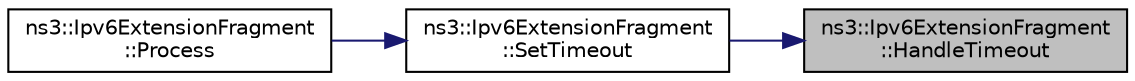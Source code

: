 digraph "ns3::Ipv6ExtensionFragment::HandleTimeout"
{
 // LATEX_PDF_SIZE
  edge [fontname="Helvetica",fontsize="10",labelfontname="Helvetica",labelfontsize="10"];
  node [fontname="Helvetica",fontsize="10",shape=record];
  rankdir="RL";
  Node1 [label="ns3::Ipv6ExtensionFragment\l::HandleTimeout",height=0.2,width=0.4,color="black", fillcolor="grey75", style="filled", fontcolor="black",tooltip="Handles a fragmented packet timeout."];
  Node1 -> Node2 [dir="back",color="midnightblue",fontsize="10",style="solid",fontname="Helvetica"];
  Node2 [label="ns3::Ipv6ExtensionFragment\l::SetTimeout",height=0.2,width=0.4,color="black", fillcolor="white", style="filled",URL="$classns3_1_1_ipv6_extension_fragment.html#ad86aafc57cd9d5ded155ceacf2c6ba3a",tooltip="Set a new timeout \"event\" for a fragmented packet."];
  Node2 -> Node3 [dir="back",color="midnightblue",fontsize="10",style="solid",fontname="Helvetica"];
  Node3 [label="ns3::Ipv6ExtensionFragment\l::Process",height=0.2,width=0.4,color="black", fillcolor="white", style="filled",URL="$classns3_1_1_ipv6_extension_fragment.html#a8563953a172a744473bf7f80cf1ef536",tooltip="Process method Called from Ipv6L3Protocol::Receive."];
}
